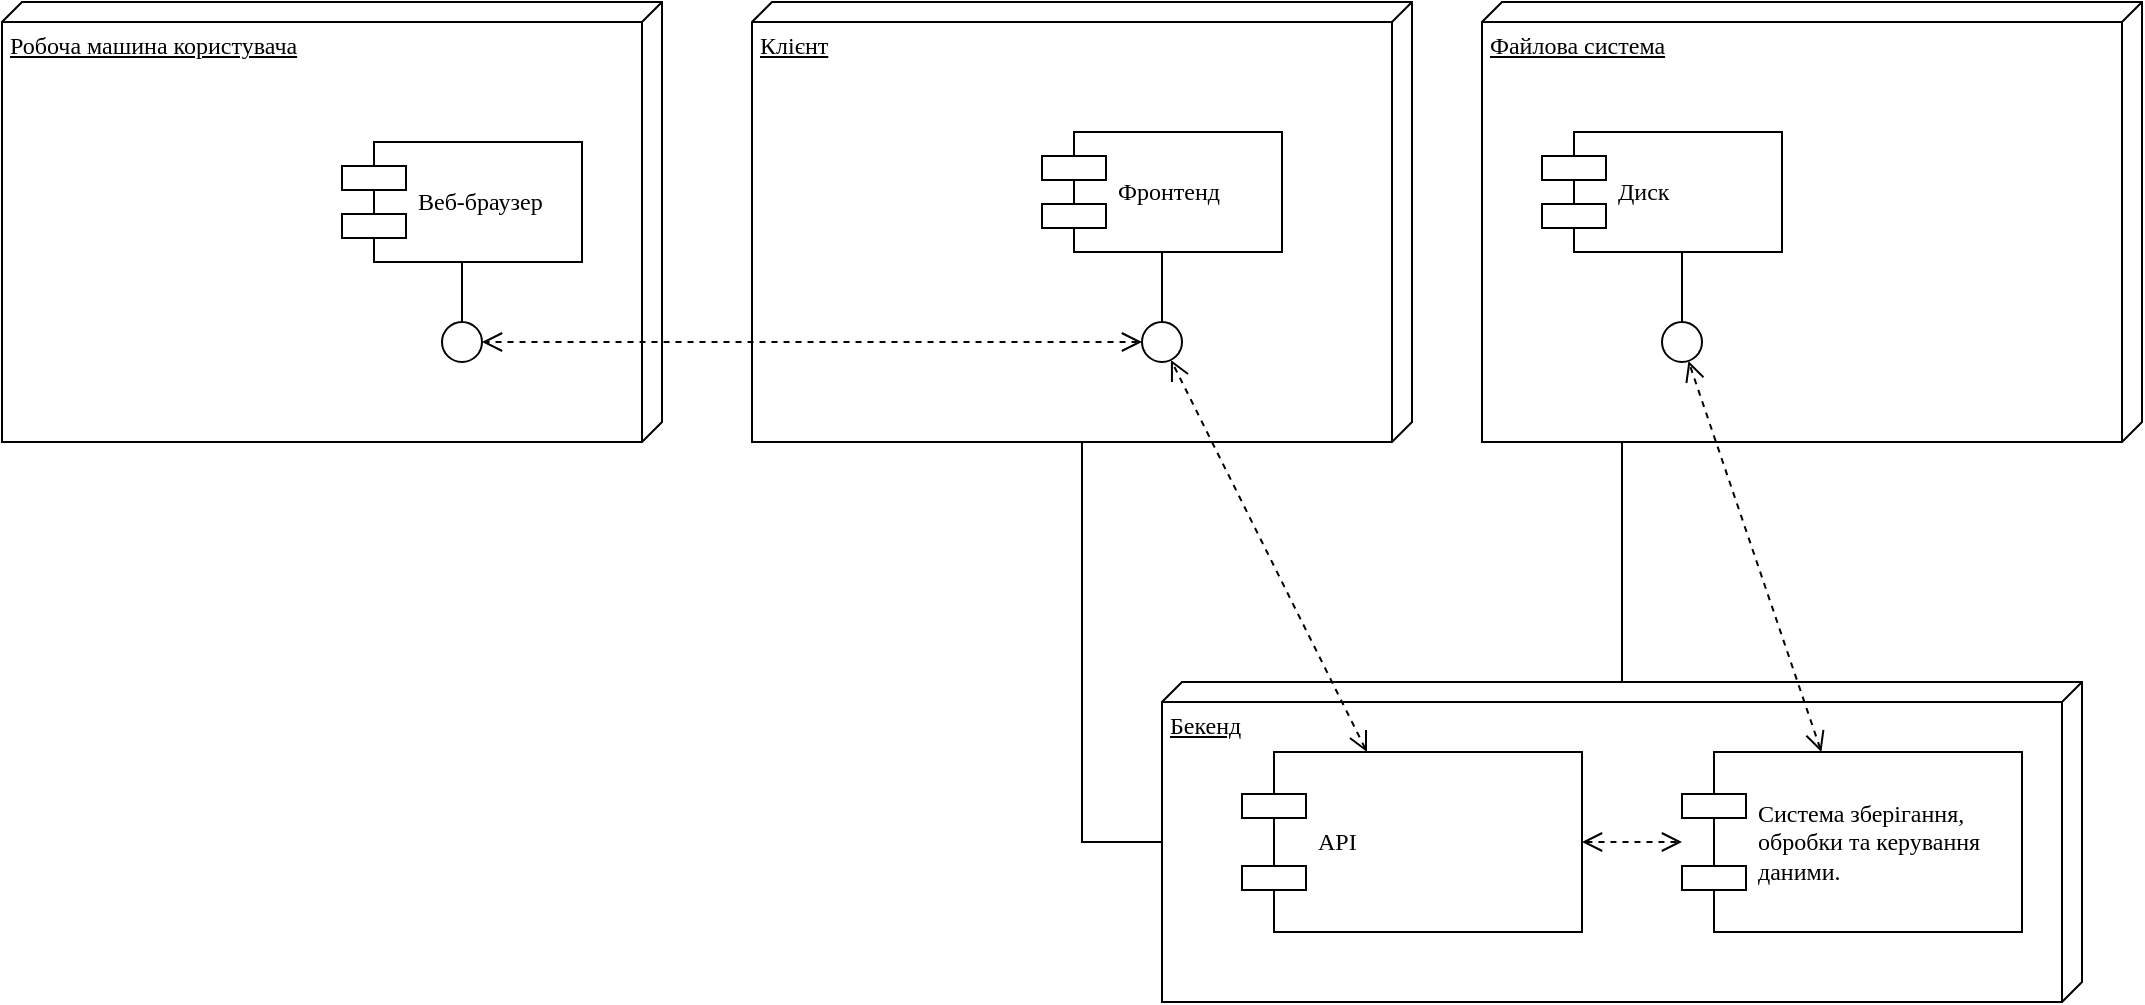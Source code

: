 <mxfile version="24.7.14">
  <diagram name="Page-1" id="RuVRTsxT1qqrmNqQnkN5">
    <mxGraphModel dx="1628" dy="887" grid="1" gridSize="10" guides="1" tooltips="1" connect="1" arrows="1" fold="1" page="1" pageScale="1" pageWidth="1100" pageHeight="850" math="0" shadow="0">
      <root>
        <mxCell id="0" />
        <mxCell id="1" parent="0" />
        <mxCell id="O_IjlRHFyGmvk4e-hiPf-1" value="Клієнт" style="verticalAlign=top;align=left;spacingTop=8;spacingLeft=2;spacingRight=12;shape=cube;size=10;direction=south;fontStyle=4;html=1;rounded=0;shadow=0;comic=0;labelBackgroundColor=none;strokeWidth=1;fontFamily=Verdana;fontSize=12" parent="1" vertex="1">
          <mxGeometry x="385" y="70" width="330" height="220" as="geometry" />
        </mxCell>
        <mxCell id="O_IjlRHFyGmvk4e-hiPf-2" value="Файлова система" style="verticalAlign=top;align=left;spacingTop=8;spacingLeft=2;spacingRight=12;shape=cube;size=10;direction=south;fontStyle=4;html=1;rounded=0;shadow=0;comic=0;labelBackgroundColor=none;strokeWidth=1;fontFamily=Verdana;fontSize=12" parent="1" vertex="1">
          <mxGeometry x="750" y="70" width="330" height="220" as="geometry" />
        </mxCell>
        <mxCell id="O_IjlRHFyGmvk4e-hiPf-3" value="Бекенд" style="verticalAlign=top;align=left;spacingTop=8;spacingLeft=2;spacingRight=12;shape=cube;size=10;direction=south;fontStyle=4;html=1;rounded=0;shadow=0;comic=0;labelBackgroundColor=none;strokeWidth=1;fontFamily=Verdana;fontSize=12" parent="1" vertex="1">
          <mxGeometry x="590" y="410" width="460" height="160" as="geometry" />
        </mxCell>
        <mxCell id="O_IjlRHFyGmvk4e-hiPf-4" value="Фронтенд" style="shape=component;align=left;spacingLeft=36;rounded=0;shadow=0;comic=0;labelBackgroundColor=none;strokeWidth=1;fontFamily=Verdana;fontSize=12;html=1;whiteSpace=wrap;" parent="1" vertex="1">
          <mxGeometry x="530" y="135" width="120" height="60" as="geometry" />
        </mxCell>
        <mxCell id="O_IjlRHFyGmvk4e-hiPf-5" value="" style="ellipse;whiteSpace=wrap;html=1;rounded=0;shadow=0;comic=0;labelBackgroundColor=none;strokeWidth=1;fontFamily=Verdana;fontSize=12;align=center;" parent="1" vertex="1">
          <mxGeometry x="580" y="230" width="20" height="20" as="geometry" />
        </mxCell>
        <mxCell id="O_IjlRHFyGmvk4e-hiPf-6" value="Диск" style="shape=component;align=left;spacingLeft=36;rounded=0;shadow=0;comic=0;labelBackgroundColor=none;strokeWidth=1;fontFamily=Verdana;fontSize=12;html=1;" parent="1" vertex="1">
          <mxGeometry x="780" y="135" width="120" height="60" as="geometry" />
        </mxCell>
        <mxCell id="O_IjlRHFyGmvk4e-hiPf-7" value="" style="ellipse;whiteSpace=wrap;html=1;rounded=0;shadow=0;comic=0;labelBackgroundColor=none;strokeWidth=1;fontFamily=Verdana;fontSize=12;align=center;" parent="1" vertex="1">
          <mxGeometry x="840" y="230" width="20" height="20" as="geometry" />
        </mxCell>
        <mxCell id="O_IjlRHFyGmvk4e-hiPf-8" value="Система зберігання, обробки та керування даними." style="shape=component;align=left;spacingLeft=36;rounded=0;shadow=0;comic=0;labelBackgroundColor=none;strokeWidth=1;fontFamily=Verdana;fontSize=12;html=1;whiteSpace=wrap;" parent="1" vertex="1">
          <mxGeometry x="850" y="445" width="170" height="90" as="geometry" />
        </mxCell>
        <mxCell id="O_IjlRHFyGmvk4e-hiPf-9" style="edgeStyle=none;rounded=0;html=1;dashed=1;labelBackgroundColor=none;startArrow=open;startFill=0;startSize=8;endArrow=open;endFill=0;endSize=8;fontFamily=Verdana;fontSize=12;" parent="1" source="OaDZxl6K5vvD52KUhO_W-1" target="O_IjlRHFyGmvk4e-hiPf-5" edge="1">
          <mxGeometry relative="1" as="geometry" />
        </mxCell>
        <mxCell id="O_IjlRHFyGmvk4e-hiPf-10" style="edgeStyle=none;rounded=0;html=1;dashed=1;labelBackgroundColor=none;startArrow=open;startFill=0;startSize=8;endArrow=open;endFill=0;endSize=8;fontFamily=Verdana;fontSize=12;" parent="1" source="O_IjlRHFyGmvk4e-hiPf-8" target="O_IjlRHFyGmvk4e-hiPf-7" edge="1">
          <mxGeometry relative="1" as="geometry" />
        </mxCell>
        <mxCell id="O_IjlRHFyGmvk4e-hiPf-11" style="edgeStyle=elbowEdgeStyle;rounded=0;html=1;labelBackgroundColor=none;startArrow=none;startFill=0;startSize=8;endArrow=none;endFill=0;endSize=16;fontFamily=Verdana;fontSize=12;" parent="1" source="O_IjlRHFyGmvk4e-hiPf-7" target="O_IjlRHFyGmvk4e-hiPf-6" edge="1">
          <mxGeometry relative="1" as="geometry" />
        </mxCell>
        <mxCell id="O_IjlRHFyGmvk4e-hiPf-12" style="edgeStyle=elbowEdgeStyle;rounded=0;html=1;labelBackgroundColor=none;startArrow=none;startFill=0;startSize=8;endArrow=none;endFill=0;endSize=16;fontFamily=Verdana;fontSize=12;" parent="1" source="O_IjlRHFyGmvk4e-hiPf-5" target="O_IjlRHFyGmvk4e-hiPf-4" edge="1">
          <mxGeometry relative="1" as="geometry" />
        </mxCell>
        <mxCell id="O_IjlRHFyGmvk4e-hiPf-13" style="edgeStyle=orthogonalEdgeStyle;rounded=0;html=1;labelBackgroundColor=none;startArrow=none;startFill=0;startSize=8;endArrow=none;endFill=0;endSize=16;fontFamily=Verdana;fontSize=12;" parent="1" source="O_IjlRHFyGmvk4e-hiPf-3" target="O_IjlRHFyGmvk4e-hiPf-2" edge="1">
          <mxGeometry relative="1" as="geometry">
            <Array as="points">
              <mxPoint x="915" y="485" />
            </Array>
          </mxGeometry>
        </mxCell>
        <mxCell id="O_IjlRHFyGmvk4e-hiPf-14" style="edgeStyle=orthogonalEdgeStyle;rounded=0;html=1;labelBackgroundColor=none;startArrow=none;startFill=0;startSize=8;endArrow=none;endFill=0;endSize=16;fontFamily=Verdana;fontSize=12;" parent="1" source="O_IjlRHFyGmvk4e-hiPf-3" target="O_IjlRHFyGmvk4e-hiPf-1" edge="1">
          <mxGeometry relative="1" as="geometry">
            <Array as="points">
              <mxPoint x="550" y="490" />
            </Array>
          </mxGeometry>
        </mxCell>
        <mxCell id="OaDZxl6K5vvD52KUhO_W-1" value="API" style="shape=component;align=left;spacingLeft=36;rounded=0;shadow=0;comic=0;labelBackgroundColor=none;strokeWidth=1;fontFamily=Verdana;fontSize=12;html=1;whiteSpace=wrap;" vertex="1" parent="1">
          <mxGeometry x="630" y="445" width="170" height="90" as="geometry" />
        </mxCell>
        <mxCell id="OaDZxl6K5vvD52KUhO_W-2" style="edgeStyle=none;rounded=0;html=1;dashed=1;labelBackgroundColor=none;startArrow=open;startFill=0;startSize=8;endArrow=open;endFill=0;endSize=8;fontFamily=Verdana;fontSize=12;strokeWidth=1;" edge="1" parent="1" source="OaDZxl6K5vvD52KUhO_W-1" target="O_IjlRHFyGmvk4e-hiPf-8">
          <mxGeometry relative="1" as="geometry">
            <mxPoint x="703" y="455" as="sourcePoint" />
            <mxPoint x="604" y="259" as="targetPoint" />
          </mxGeometry>
        </mxCell>
        <mxCell id="OaDZxl6K5vvD52KUhO_W-3" value="Робоча машина користувача" style="verticalAlign=top;align=left;spacingTop=8;spacingLeft=2;spacingRight=12;shape=cube;size=10;direction=south;fontStyle=4;html=1;rounded=0;shadow=0;comic=0;labelBackgroundColor=none;strokeWidth=1;fontFamily=Verdana;fontSize=12" vertex="1" parent="1">
          <mxGeometry x="10" y="70" width="330" height="220" as="geometry" />
        </mxCell>
        <mxCell id="OaDZxl6K5vvD52KUhO_W-4" value="Веб-браузер" style="shape=component;align=left;spacingLeft=36;rounded=0;shadow=0;comic=0;labelBackgroundColor=none;strokeWidth=1;fontFamily=Verdana;fontSize=12;html=1;whiteSpace=wrap;" vertex="1" parent="1">
          <mxGeometry x="180" y="140" width="120" height="60" as="geometry" />
        </mxCell>
        <mxCell id="OaDZxl6K5vvD52KUhO_W-6" style="edgeStyle=none;rounded=0;html=1;dashed=1;labelBackgroundColor=none;startArrow=open;startFill=0;startSize=8;endArrow=open;endFill=0;endSize=8;fontFamily=Verdana;fontSize=12;" edge="1" parent="1" source="O_IjlRHFyGmvk4e-hiPf-5" target="OaDZxl6K5vvD52KUhO_W-7">
          <mxGeometry relative="1" as="geometry">
            <mxPoint x="398" y="356" as="sourcePoint" />
            <mxPoint x="240" y="240" as="targetPoint" />
          </mxGeometry>
        </mxCell>
        <mxCell id="OaDZxl6K5vvD52KUhO_W-7" value="" style="ellipse;whiteSpace=wrap;html=1;rounded=0;shadow=0;comic=0;labelBackgroundColor=none;strokeWidth=1;fontFamily=Verdana;fontSize=12;align=center;" vertex="1" parent="1">
          <mxGeometry x="230" y="230" width="20" height="20" as="geometry" />
        </mxCell>
        <mxCell id="OaDZxl6K5vvD52KUhO_W-8" style="edgeStyle=elbowEdgeStyle;rounded=0;html=1;labelBackgroundColor=none;startArrow=none;startFill=0;startSize=8;endArrow=none;endFill=0;endSize=16;fontFamily=Verdana;fontSize=12;" edge="1" parent="1" source="OaDZxl6K5vvD52KUhO_W-7" target="OaDZxl6K5vvD52KUhO_W-4">
          <mxGeometry relative="1" as="geometry">
            <mxPoint x="240" y="195" as="targetPoint" />
          </mxGeometry>
        </mxCell>
      </root>
    </mxGraphModel>
  </diagram>
</mxfile>
